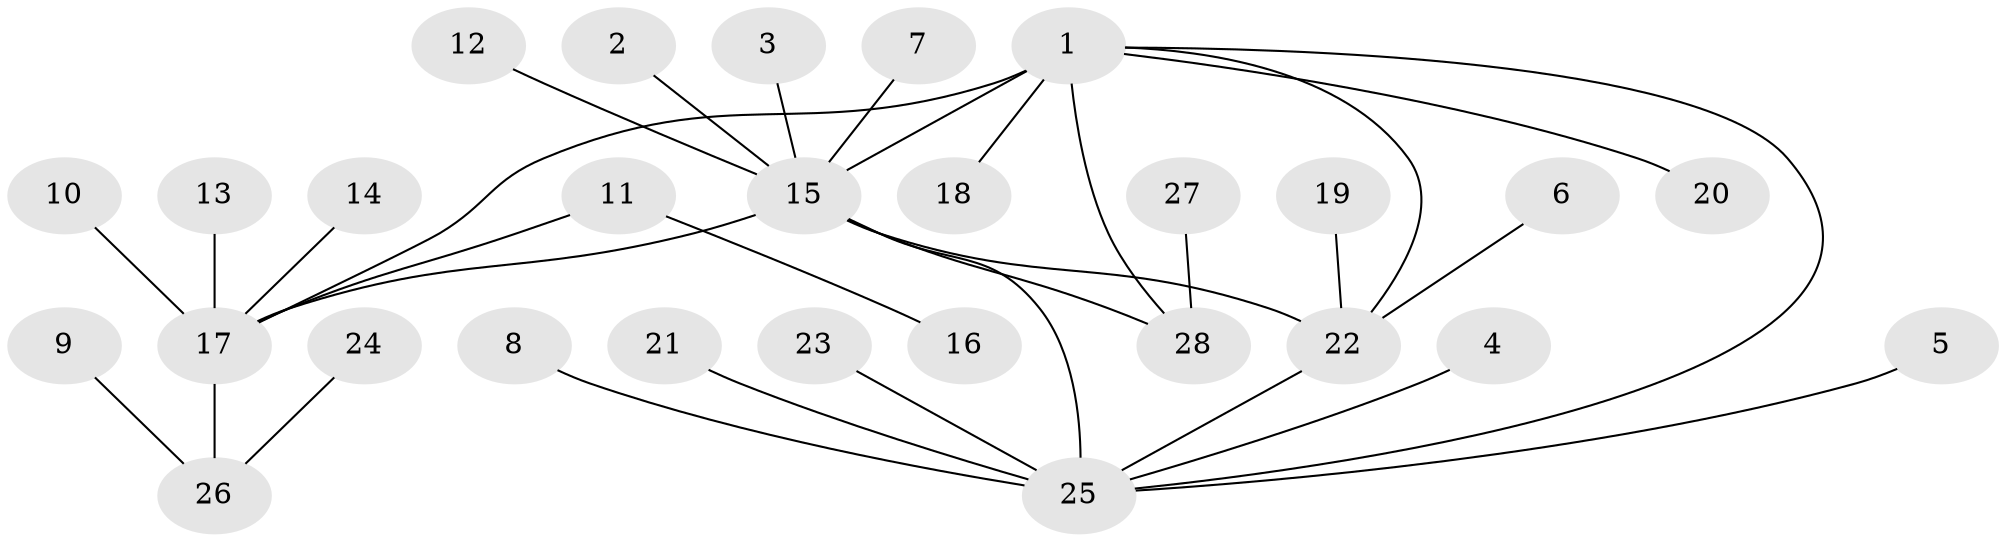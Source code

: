 // original degree distribution, {3: 0.05660377358490566, 10: 0.03773584905660377, 4: 0.07547169811320754, 6: 0.03773584905660377, 2: 0.20754716981132076, 11: 0.018867924528301886, 1: 0.5660377358490566}
// Generated by graph-tools (version 1.1) at 2025/50/03/09/25 03:50:32]
// undirected, 28 vertices, 32 edges
graph export_dot {
graph [start="1"]
  node [color=gray90,style=filled];
  1;
  2;
  3;
  4;
  5;
  6;
  7;
  8;
  9;
  10;
  11;
  12;
  13;
  14;
  15;
  16;
  17;
  18;
  19;
  20;
  21;
  22;
  23;
  24;
  25;
  26;
  27;
  28;
  1 -- 15 [weight=2.0];
  1 -- 17 [weight=2.0];
  1 -- 18 [weight=1.0];
  1 -- 20 [weight=1.0];
  1 -- 22 [weight=1.0];
  1 -- 25 [weight=1.0];
  1 -- 28 [weight=1.0];
  2 -- 15 [weight=1.0];
  3 -- 15 [weight=1.0];
  4 -- 25 [weight=1.0];
  5 -- 25 [weight=1.0];
  6 -- 22 [weight=1.0];
  7 -- 15 [weight=1.0];
  8 -- 25 [weight=1.0];
  9 -- 26 [weight=1.0];
  10 -- 17 [weight=1.0];
  11 -- 16 [weight=1.0];
  11 -- 17 [weight=1.0];
  12 -- 15 [weight=1.0];
  13 -- 17 [weight=1.0];
  14 -- 17 [weight=1.0];
  15 -- 17 [weight=1.0];
  15 -- 22 [weight=1.0];
  15 -- 25 [weight=2.0];
  15 -- 28 [weight=1.0];
  17 -- 26 [weight=1.0];
  19 -- 22 [weight=1.0];
  21 -- 25 [weight=1.0];
  22 -- 25 [weight=1.0];
  23 -- 25 [weight=1.0];
  24 -- 26 [weight=1.0];
  27 -- 28 [weight=1.0];
}
